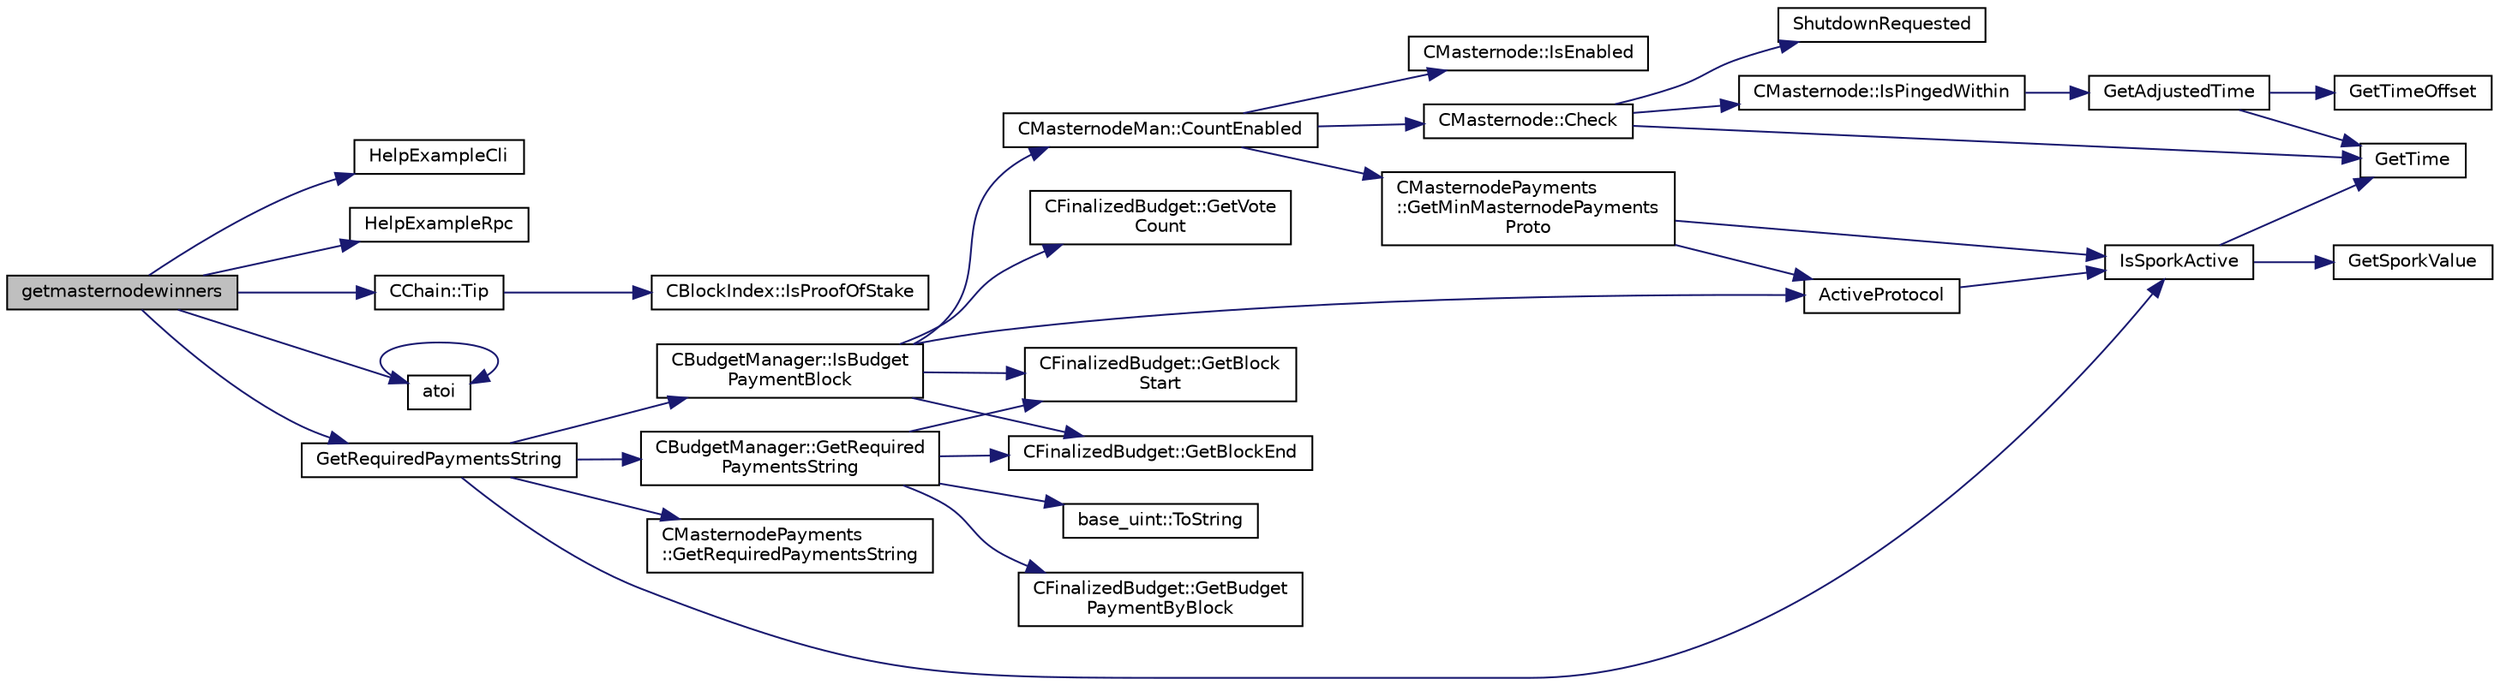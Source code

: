 digraph "getmasternodewinners"
{
  edge [fontname="Helvetica",fontsize="10",labelfontname="Helvetica",labelfontsize="10"];
  node [fontname="Helvetica",fontsize="10",shape=record];
  rankdir="LR";
  Node168 [label="getmasternodewinners",height=0.2,width=0.4,color="black", fillcolor="grey75", style="filled", fontcolor="black"];
  Node168 -> Node169 [color="midnightblue",fontsize="10",style="solid",fontname="Helvetica"];
  Node169 [label="HelpExampleCli",height=0.2,width=0.4,color="black", fillcolor="white", style="filled",URL="$rpcserver_8cpp.html#ac01ac6eab5467567ed0da106814e04ec"];
  Node168 -> Node170 [color="midnightblue",fontsize="10",style="solid",fontname="Helvetica"];
  Node170 [label="HelpExampleRpc",height=0.2,width=0.4,color="black", fillcolor="white", style="filled",URL="$rpcserver_8cpp.html#a06ea60e24e5a1053a14a11b1009bf9ef"];
  Node168 -> Node171 [color="midnightblue",fontsize="10",style="solid",fontname="Helvetica"];
  Node171 [label="CChain::Tip",height=0.2,width=0.4,color="black", fillcolor="white", style="filled",URL="$class_c_chain.html#a40ccefec14f8f3195c08c827af8cf412",tooltip="Returns the index entry for the tip of this chain, or NULL if none. "];
  Node171 -> Node172 [color="midnightblue",fontsize="10",style="solid",fontname="Helvetica"];
  Node172 [label="CBlockIndex::IsProofOfStake",height=0.2,width=0.4,color="black", fillcolor="white", style="filled",URL="$class_c_block_index.html#a2438a891e9d43821c0d99e1bdac56fde"];
  Node168 -> Node173 [color="midnightblue",fontsize="10",style="solid",fontname="Helvetica"];
  Node173 [label="atoi",height=0.2,width=0.4,color="black", fillcolor="white", style="filled",URL="$utilstrencodings_8cpp.html#aa5ce96ec36f4413f820cec9c1831c070"];
  Node173 -> Node173 [color="midnightblue",fontsize="10",style="solid",fontname="Helvetica"];
  Node168 -> Node174 [color="midnightblue",fontsize="10",style="solid",fontname="Helvetica"];
  Node174 [label="GetRequiredPaymentsString",height=0.2,width=0.4,color="black", fillcolor="white", style="filled",URL="$masternode-payments_8cpp.html#a7828ab0b9a1302db35b658f727b260e1"];
  Node174 -> Node175 [color="midnightblue",fontsize="10",style="solid",fontname="Helvetica"];
  Node175 [label="IsSporkActive",height=0.2,width=0.4,color="black", fillcolor="white", style="filled",URL="$spork_8cpp.html#a3305663176e21e81c80dc951a7f8ea5e"];
  Node175 -> Node176 [color="midnightblue",fontsize="10",style="solid",fontname="Helvetica"];
  Node176 [label="GetSporkValue",height=0.2,width=0.4,color="black", fillcolor="white", style="filled",URL="$spork_8cpp.html#a7125c44e1c9a54dc7c28556b3fb24a8f"];
  Node175 -> Node177 [color="midnightblue",fontsize="10",style="solid",fontname="Helvetica"];
  Node177 [label="GetTime",height=0.2,width=0.4,color="black", fillcolor="white", style="filled",URL="$utiltime_8cpp.html#a46fac5fba8ba905b5f9acb364f5d8c6f",tooltip="For unit testing. "];
  Node174 -> Node178 [color="midnightblue",fontsize="10",style="solid",fontname="Helvetica"];
  Node178 [label="CBudgetManager::IsBudget\lPaymentBlock",height=0.2,width=0.4,color="black", fillcolor="white", style="filled",URL="$class_c_budget_manager.html#a1011c9399df614e09f77d87ebe4f7bca"];
  Node178 -> Node179 [color="midnightblue",fontsize="10",style="solid",fontname="Helvetica"];
  Node179 [label="CMasternodeMan::CountEnabled",height=0.2,width=0.4,color="black", fillcolor="white", style="filled",URL="$class_c_masternode_man.html#ae495279a035d7d259375ae95cbde28f4"];
  Node179 -> Node180 [color="midnightblue",fontsize="10",style="solid",fontname="Helvetica"];
  Node180 [label="CMasternodePayments\l::GetMinMasternodePayments\lProto",height=0.2,width=0.4,color="black", fillcolor="white", style="filled",URL="$class_c_masternode_payments.html#adb98cc9f21cf8746c0b6ac3131b85dfb"];
  Node180 -> Node175 [color="midnightblue",fontsize="10",style="solid",fontname="Helvetica"];
  Node180 -> Node181 [color="midnightblue",fontsize="10",style="solid",fontname="Helvetica"];
  Node181 [label="ActiveProtocol",height=0.2,width=0.4,color="black", fillcolor="white", style="filled",URL="$main_8cpp.html#a138f84e8c8976fe85712b695c32ee3c7",tooltip="See whether the protocol update is enforced for connected nodes. "];
  Node181 -> Node175 [color="midnightblue",fontsize="10",style="solid",fontname="Helvetica"];
  Node179 -> Node182 [color="midnightblue",fontsize="10",style="solid",fontname="Helvetica"];
  Node182 [label="CMasternode::Check",height=0.2,width=0.4,color="black", fillcolor="white", style="filled",URL="$class_c_masternode.html#aa5892c0b8ec6d2a05cbb081cb1e0aa3c"];
  Node182 -> Node183 [color="midnightblue",fontsize="10",style="solid",fontname="Helvetica"];
  Node183 [label="ShutdownRequested",height=0.2,width=0.4,color="black", fillcolor="white", style="filled",URL="$init_8cpp.html#a6f201ca9fe6b594f1985c12b4482ea5a"];
  Node182 -> Node177 [color="midnightblue",fontsize="10",style="solid",fontname="Helvetica"];
  Node182 -> Node184 [color="midnightblue",fontsize="10",style="solid",fontname="Helvetica"];
  Node184 [label="CMasternode::IsPingedWithin",height=0.2,width=0.4,color="black", fillcolor="white", style="filled",URL="$class_c_masternode.html#ab4d54c22f0e31b0d2ee111c6b11d7e72"];
  Node184 -> Node185 [color="midnightblue",fontsize="10",style="solid",fontname="Helvetica"];
  Node185 [label="GetAdjustedTime",height=0.2,width=0.4,color="black", fillcolor="white", style="filled",URL="$timedata_8cpp.html#a09f81b9c7650f898cf3cf305b87547e6"];
  Node185 -> Node177 [color="midnightblue",fontsize="10",style="solid",fontname="Helvetica"];
  Node185 -> Node186 [color="midnightblue",fontsize="10",style="solid",fontname="Helvetica"];
  Node186 [label="GetTimeOffset",height=0.2,width=0.4,color="black", fillcolor="white", style="filled",URL="$timedata_8cpp.html#a50ca5344c75631267633f15cfe5e983e",tooltip="\"Never go to sea with two chronometers; take one or three.\" Our three time sources are: ..."];
  Node179 -> Node187 [color="midnightblue",fontsize="10",style="solid",fontname="Helvetica"];
  Node187 [label="CMasternode::IsEnabled",height=0.2,width=0.4,color="black", fillcolor="white", style="filled",URL="$class_c_masternode.html#a08782379f6ba10e9087b39f0cef19bce"];
  Node178 -> Node181 [color="midnightblue",fontsize="10",style="solid",fontname="Helvetica"];
  Node178 -> Node188 [color="midnightblue",fontsize="10",style="solid",fontname="Helvetica"];
  Node188 [label="CFinalizedBudget::GetVote\lCount",height=0.2,width=0.4,color="black", fillcolor="white", style="filled",URL="$class_c_finalized_budget.html#a6958b394133bceca95b49c25ce337b06"];
  Node178 -> Node189 [color="midnightblue",fontsize="10",style="solid",fontname="Helvetica"];
  Node189 [label="CFinalizedBudget::GetBlock\lStart",height=0.2,width=0.4,color="black", fillcolor="white", style="filled",URL="$class_c_finalized_budget.html#adf320ff0b74a982c0aadc5d8a5e168db"];
  Node178 -> Node190 [color="midnightblue",fontsize="10",style="solid",fontname="Helvetica"];
  Node190 [label="CFinalizedBudget::GetBlockEnd",height=0.2,width=0.4,color="black", fillcolor="white", style="filled",URL="$class_c_finalized_budget.html#a45b354d7c3ea65128130cf28e78f4bf4"];
  Node174 -> Node191 [color="midnightblue",fontsize="10",style="solid",fontname="Helvetica"];
  Node191 [label="CBudgetManager::GetRequired\lPaymentsString",height=0.2,width=0.4,color="black", fillcolor="white", style="filled",URL="$class_c_budget_manager.html#aa7df3137c4b407fdbb474fcf602a67a5"];
  Node191 -> Node189 [color="midnightblue",fontsize="10",style="solid",fontname="Helvetica"];
  Node191 -> Node190 [color="midnightblue",fontsize="10",style="solid",fontname="Helvetica"];
  Node191 -> Node192 [color="midnightblue",fontsize="10",style="solid",fontname="Helvetica"];
  Node192 [label="CFinalizedBudget::GetBudget\lPaymentByBlock",height=0.2,width=0.4,color="black", fillcolor="white", style="filled",URL="$class_c_finalized_budget.html#aa5ec8ed8c03ce6bbc1c49edd942501c8"];
  Node191 -> Node193 [color="midnightblue",fontsize="10",style="solid",fontname="Helvetica"];
  Node193 [label="base_uint::ToString",height=0.2,width=0.4,color="black", fillcolor="white", style="filled",URL="$classbase__uint.html#acccba4d9d51a0c36261718ca0cbb293b"];
  Node174 -> Node194 [color="midnightblue",fontsize="10",style="solid",fontname="Helvetica"];
  Node194 [label="CMasternodePayments\l::GetRequiredPaymentsString",height=0.2,width=0.4,color="black", fillcolor="white", style="filled",URL="$class_c_masternode_payments.html#a5527c8d625c8e32ea27cf645453365cc"];
}
